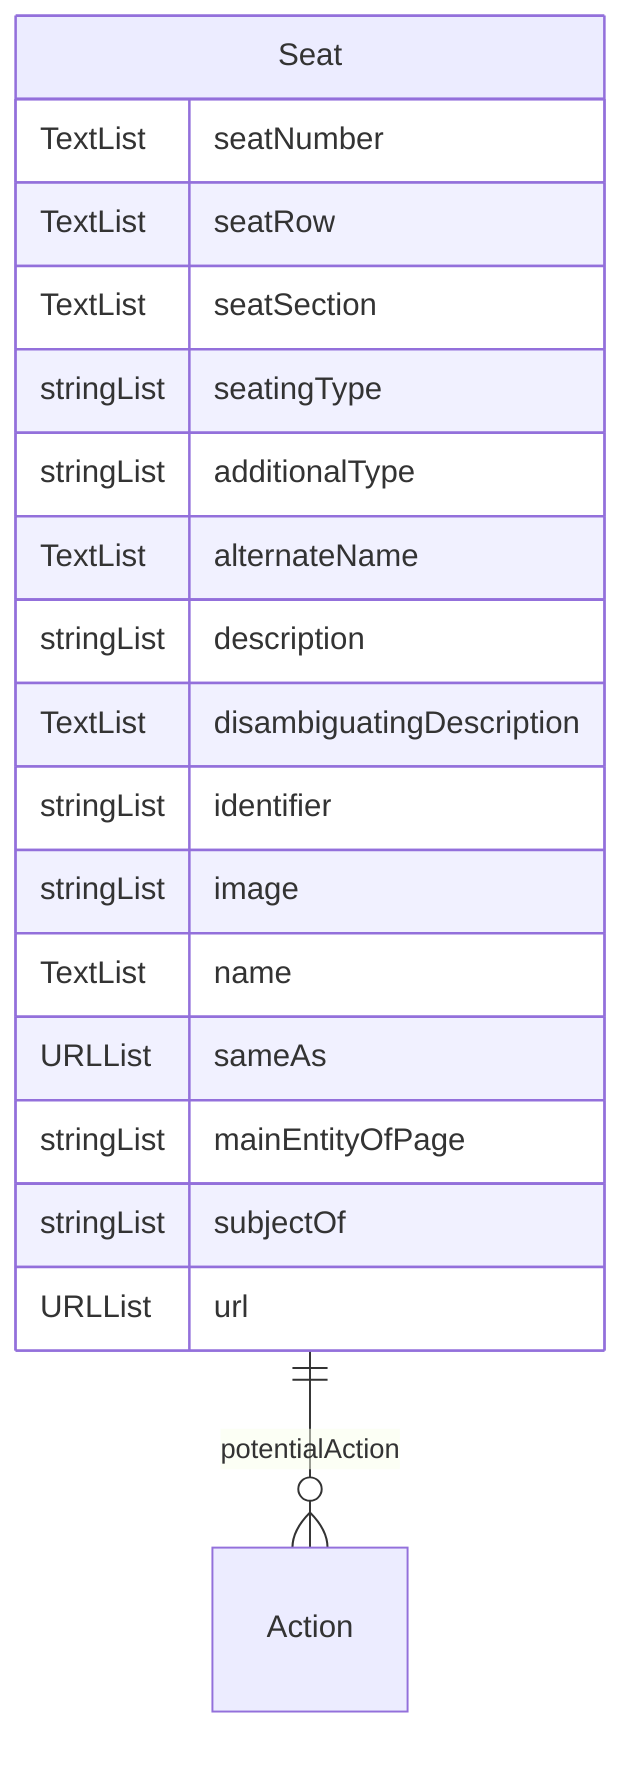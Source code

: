 erDiagram
Seat {
    TextList seatNumber  
    TextList seatRow  
    TextList seatSection  
    stringList seatingType  
    stringList additionalType  
    TextList alternateName  
    stringList description  
    TextList disambiguatingDescription  
    stringList identifier  
    stringList image  
    TextList name  
    URLList sameAs  
    stringList mainEntityOfPage  
    stringList subjectOf  
    URLList url  
}

Seat ||--}o Action : "potentialAction"